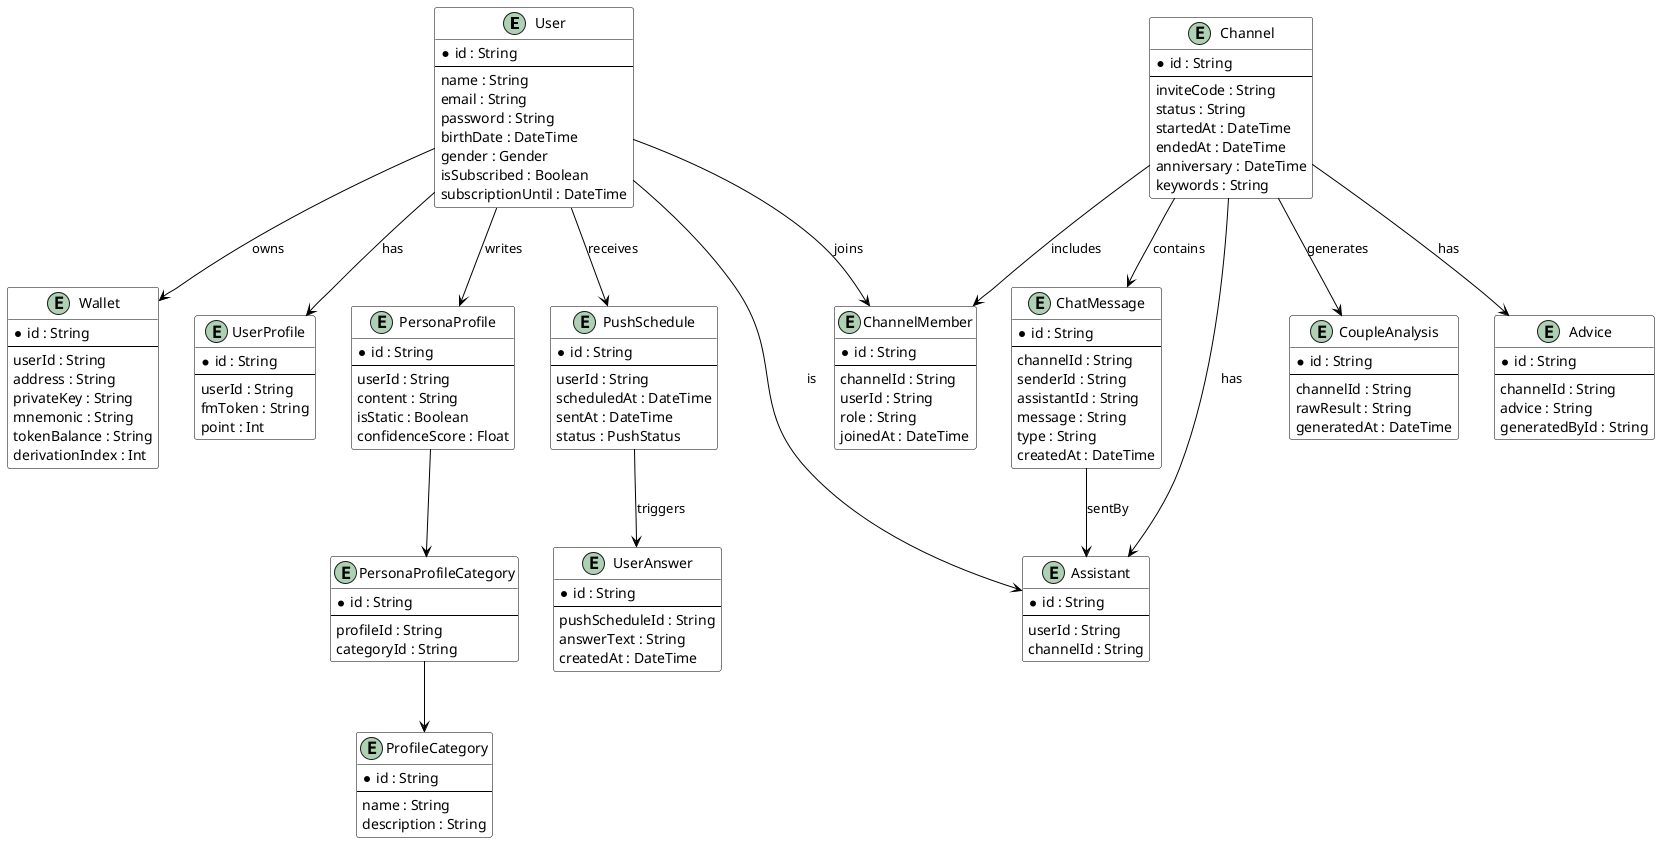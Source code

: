 @startuml
skinparam class {
  BackgroundColor White
  ArrowColor Black
  BorderColor Black
  RoundCorner 10
}

' 엔티티 정의
entity "User" as User {
  * id : String
  --
  name : String
  email : String
  password : String
  birthDate : DateTime
  gender : Gender
  isSubscribed : Boolean
  subscriptionUntil : DateTime
}

entity "UserProfile" as UserProfile {
  * id : String
  --
  userId : String
  fmToken : String
  point : Int
}

entity "Wallet" {
  * id : String
  --
  userId : String
  address : String
  privateKey : String
  mnemonic : String
  tokenBalance : String
  derivationIndex : Int
}

entity "Channel" {
  * id : String
  --
  inviteCode : String
  status : String
  startedAt : DateTime
  endedAt : DateTime
  anniversary : DateTime
  keywords : String
}

entity "ChannelMember" {
  * id : String
  --
  channelId : String
  userId : String
  role : String
  joinedAt : DateTime
}

entity "Assistant" {
  * id : String
  --
  userId : String
  channelId : String
}

entity "PersonaProfile" {
  * id : String
  --
  userId : String
  content : String
  isStatic : Boolean
  confidenceScore : Float
}

entity "ProfileCategory" {
  * id : String
  --
  name : String
  description : String
}

entity "PersonaProfileCategory" {
  * id : String
  --
  profileId : String
  categoryId : String
}

entity "ChatMessage" {
  * id : String
  --
  channelId : String
  senderId : String
  assistantId : String
  message : String
  type : String
  createdAt : DateTime
}

entity "CoupleAnalysis" {
  * id : String
  --
  channelId : String
  rawResult : String
  generatedAt : DateTime
}

entity "PushSchedule" {
  * id : String
  --
  userId : String
  scheduledAt : DateTime
  sentAt : DateTime
  status : PushStatus
}

entity "UserAnswer" {
  * id : String
  --
  pushScheduleId : String
  answerText : String
  createdAt : DateTime
}

entity "Advice" {
  * id : String
  --
  channelId : String
  advice : String
  generatedById : String
}

' 관계 설정
User --> UserProfile : has
User --> Wallet : owns
User --> ChannelMember : joins
User --> Assistant : is
User --> PersonaProfile : writes
User --> PushSchedule : receives
Channel --> ChannelMember : includes
Channel --> Assistant : has
Channel --> ChatMessage : contains
Channel --> CoupleAnalysis : generates
Channel --> Advice : has
PersonaProfile --> PersonaProfileCategory
PersonaProfileCategory --> ProfileCategory
PushSchedule --> UserAnswer : triggers
ChatMessage --> Assistant : sentBy
@enduml
